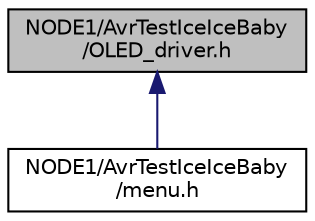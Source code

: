 digraph "NODE1/AvrTestIceIceBaby/OLED_driver.h"
{
 // LATEX_PDF_SIZE
  edge [fontname="Helvetica",fontsize="10",labelfontname="Helvetica",labelfontsize="10"];
  node [fontname="Helvetica",fontsize="10",shape=record];
  Node1 [label="NODE1/AvrTestIceIceBaby\l/OLED_driver.h",height=0.2,width=0.4,color="black", fillcolor="grey75", style="filled", fontcolor="black",tooltip="Driver for the OLED display. Configures printing and drawing on the OLED screen."];
  Node1 -> Node2 [dir="back",color="midnightblue",fontsize="10",style="solid",fontname="Helvetica"];
  Node2 [label="NODE1/AvrTestIceIceBaby\l/menu.h",height=0.2,width=0.4,color="black", fillcolor="white", style="filled",URL="$menu_8h.html",tooltip="Creates and navigates the game menu on the OLED display."];
}
